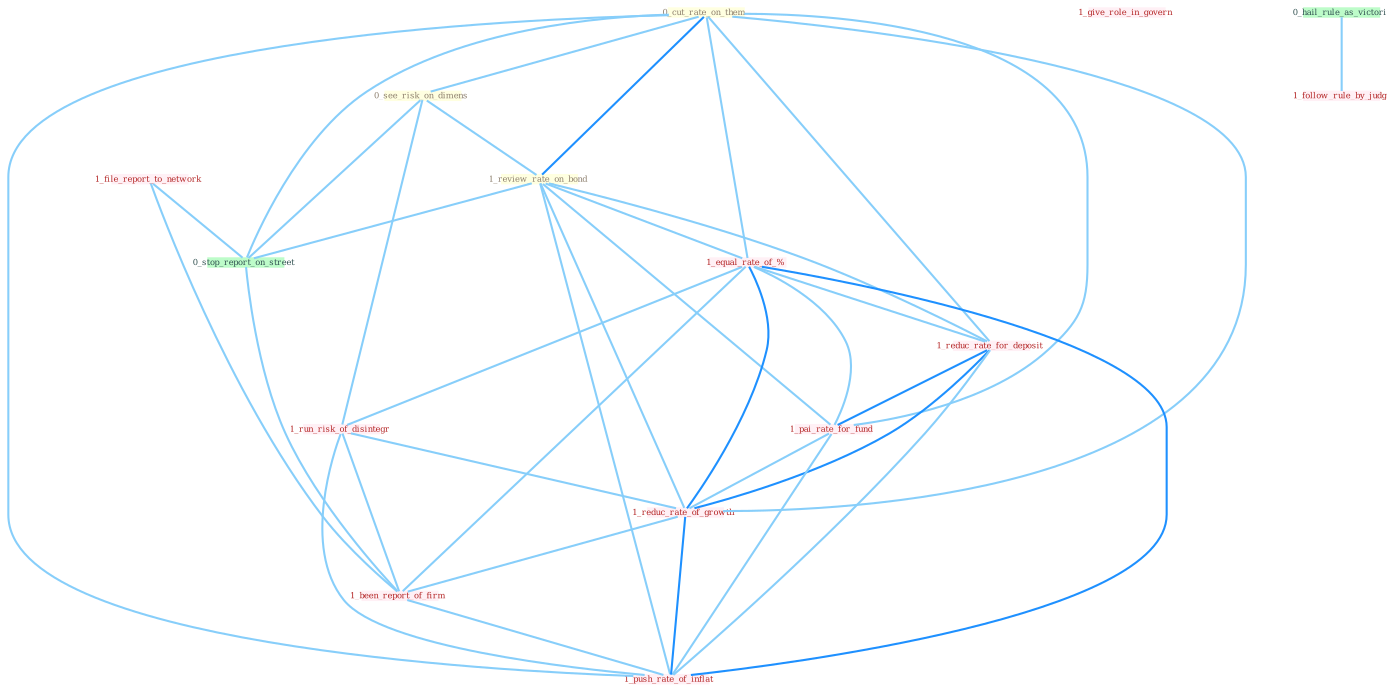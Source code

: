 Graph G{ 
    node
    [shape=polygon,style=filled,width=.5,height=.06,color="#BDFCC9",fixedsize=true,fontsize=4,
    fontcolor="#2f4f4f"];
    {node
    [color="#ffffe0", fontcolor="#8b7d6b"] "0_cut_rate_on_them " "0_see_risk_on_dimens " "1_review_rate_on_bond "}
{node [color="#fff0f5", fontcolor="#b22222"] "1_file_report_to_network " "1_equal_rate_of_% " "1_reduc_rate_for_deposit " "1_give_role_in_govern " "1_pai_rate_for_fund " "1_run_risk_of_disintegr " "1_follow_rule_by_judg " "1_reduc_rate_of_growth " "1_been_report_of_firm " "1_push_rate_of_inflat "}
edge [color="#B0E2FF"];

	"0_cut_rate_on_them " -- "0_see_risk_on_dimens " [w="1", color="#87cefa" ];
	"0_cut_rate_on_them " -- "1_review_rate_on_bond " [w="2", color="#1e90ff" , len=0.8];
	"0_cut_rate_on_them " -- "1_equal_rate_of_% " [w="1", color="#87cefa" ];
	"0_cut_rate_on_them " -- "0_stop_report_on_street " [w="1", color="#87cefa" ];
	"0_cut_rate_on_them " -- "1_reduc_rate_for_deposit " [w="1", color="#87cefa" ];
	"0_cut_rate_on_them " -- "1_pai_rate_for_fund " [w="1", color="#87cefa" ];
	"0_cut_rate_on_them " -- "1_reduc_rate_of_growth " [w="1", color="#87cefa" ];
	"0_cut_rate_on_them " -- "1_push_rate_of_inflat " [w="1", color="#87cefa" ];
	"0_see_risk_on_dimens " -- "1_review_rate_on_bond " [w="1", color="#87cefa" ];
	"0_see_risk_on_dimens " -- "0_stop_report_on_street " [w="1", color="#87cefa" ];
	"0_see_risk_on_dimens " -- "1_run_risk_of_disintegr " [w="1", color="#87cefa" ];
	"1_review_rate_on_bond " -- "1_equal_rate_of_% " [w="1", color="#87cefa" ];
	"1_review_rate_on_bond " -- "0_stop_report_on_street " [w="1", color="#87cefa" ];
	"1_review_rate_on_bond " -- "1_reduc_rate_for_deposit " [w="1", color="#87cefa" ];
	"1_review_rate_on_bond " -- "1_pai_rate_for_fund " [w="1", color="#87cefa" ];
	"1_review_rate_on_bond " -- "1_reduc_rate_of_growth " [w="1", color="#87cefa" ];
	"1_review_rate_on_bond " -- "1_push_rate_of_inflat " [w="1", color="#87cefa" ];
	"1_file_report_to_network " -- "0_stop_report_on_street " [w="1", color="#87cefa" ];
	"1_file_report_to_network " -- "1_been_report_of_firm " [w="1", color="#87cefa" ];
	"1_equal_rate_of_% " -- "1_reduc_rate_for_deposit " [w="1", color="#87cefa" ];
	"1_equal_rate_of_% " -- "1_pai_rate_for_fund " [w="1", color="#87cefa" ];
	"1_equal_rate_of_% " -- "1_run_risk_of_disintegr " [w="1", color="#87cefa" ];
	"1_equal_rate_of_% " -- "1_reduc_rate_of_growth " [w="2", color="#1e90ff" , len=0.8];
	"1_equal_rate_of_% " -- "1_been_report_of_firm " [w="1", color="#87cefa" ];
	"1_equal_rate_of_% " -- "1_push_rate_of_inflat " [w="2", color="#1e90ff" , len=0.8];
	"0_stop_report_on_street " -- "1_been_report_of_firm " [w="1", color="#87cefa" ];
	"1_reduc_rate_for_deposit " -- "1_pai_rate_for_fund " [w="2", color="#1e90ff" , len=0.8];
	"1_reduc_rate_for_deposit " -- "1_reduc_rate_of_growth " [w="2", color="#1e90ff" , len=0.8];
	"1_reduc_rate_for_deposit " -- "1_push_rate_of_inflat " [w="1", color="#87cefa" ];
	"1_pai_rate_for_fund " -- "1_reduc_rate_of_growth " [w="1", color="#87cefa" ];
	"1_pai_rate_for_fund " -- "1_push_rate_of_inflat " [w="1", color="#87cefa" ];
	"0_hail_rule_as_victori " -- "1_follow_rule_by_judg " [w="1", color="#87cefa" ];
	"1_run_risk_of_disintegr " -- "1_reduc_rate_of_growth " [w="1", color="#87cefa" ];
	"1_run_risk_of_disintegr " -- "1_been_report_of_firm " [w="1", color="#87cefa" ];
	"1_run_risk_of_disintegr " -- "1_push_rate_of_inflat " [w="1", color="#87cefa" ];
	"1_reduc_rate_of_growth " -- "1_been_report_of_firm " [w="1", color="#87cefa" ];
	"1_reduc_rate_of_growth " -- "1_push_rate_of_inflat " [w="2", color="#1e90ff" , len=0.8];
	"1_been_report_of_firm " -- "1_push_rate_of_inflat " [w="1", color="#87cefa" ];
}